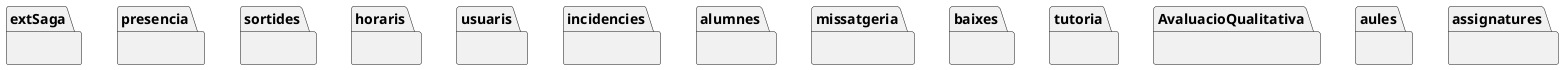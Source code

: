 @startuml

hide circle
hide empty members

package extSaga {}
package presencia {}
package sortides {}
package horaris {}
package usuaris {}
package incidencies {}
package alumnes {}
package missatgeria {}
package baixes {}
package tutoria {}
package AvaluacioQualitativa {}
package aules {}
package assignatures {}

@enduml